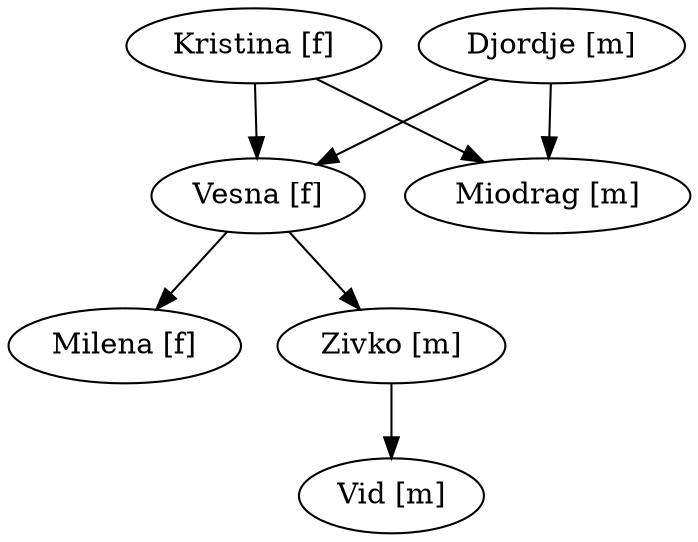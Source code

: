 digraph FamilyTree
{
  "Kristina [f]" -> "Vesna [f]";
  "Kristina [f]" -> "Miodrag [m]";
  "Vesna [f]" -> "Milena [f]";
  "Vesna [f]" -> "Zivko [m]";
  "Miodrag [m]";
  "Djordje [m]" -> "Vesna [f]";
  "Djordje [m]" -> "Miodrag [m]";
  "Milena [f]";
  "Zivko [m]" -> "Vid [m]";
  "Vid [m]";
}
